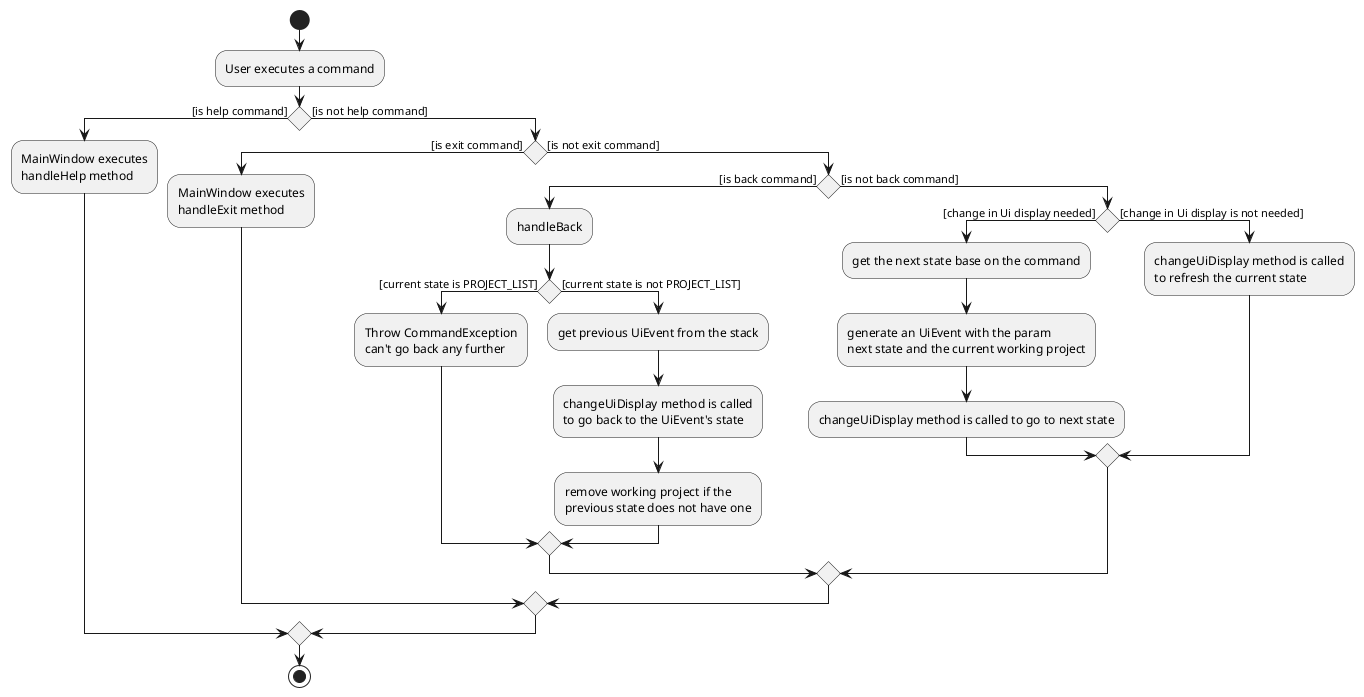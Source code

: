 @startuml
start
:User executes a command;

if () then ([is help command])
:MainWindow executes\nhandleHelp method;

else ([is not help command])

if () then ([is exit command])
:MainWindow executes\nhandleExit method;

else ([is not exit command])

if () then ([is back command])
:handleBack;

if () then ([current state is PROJECT_LIST])
:Throw CommandException\ncan't go back any further;

else([current state is not PROJECT_LIST])
:get previous UiEvent from the stack;
:changeUiDisplay method is called\nto go back to the UiEvent's state;
:remove working project if the\nprevious state does not have one;
endif

else([is not back command])

if () then ([change in Ui display needed])
:get the next state base on the command;
:generate an UiEvent with the param\nnext state and the current working project;
:changeUiDisplay method is called to go to next state;

else ([change in Ui display is not needed])
:changeUiDisplay method is called\nto refresh the current state;
endif
endif
endif
endif


stop
@enduml
